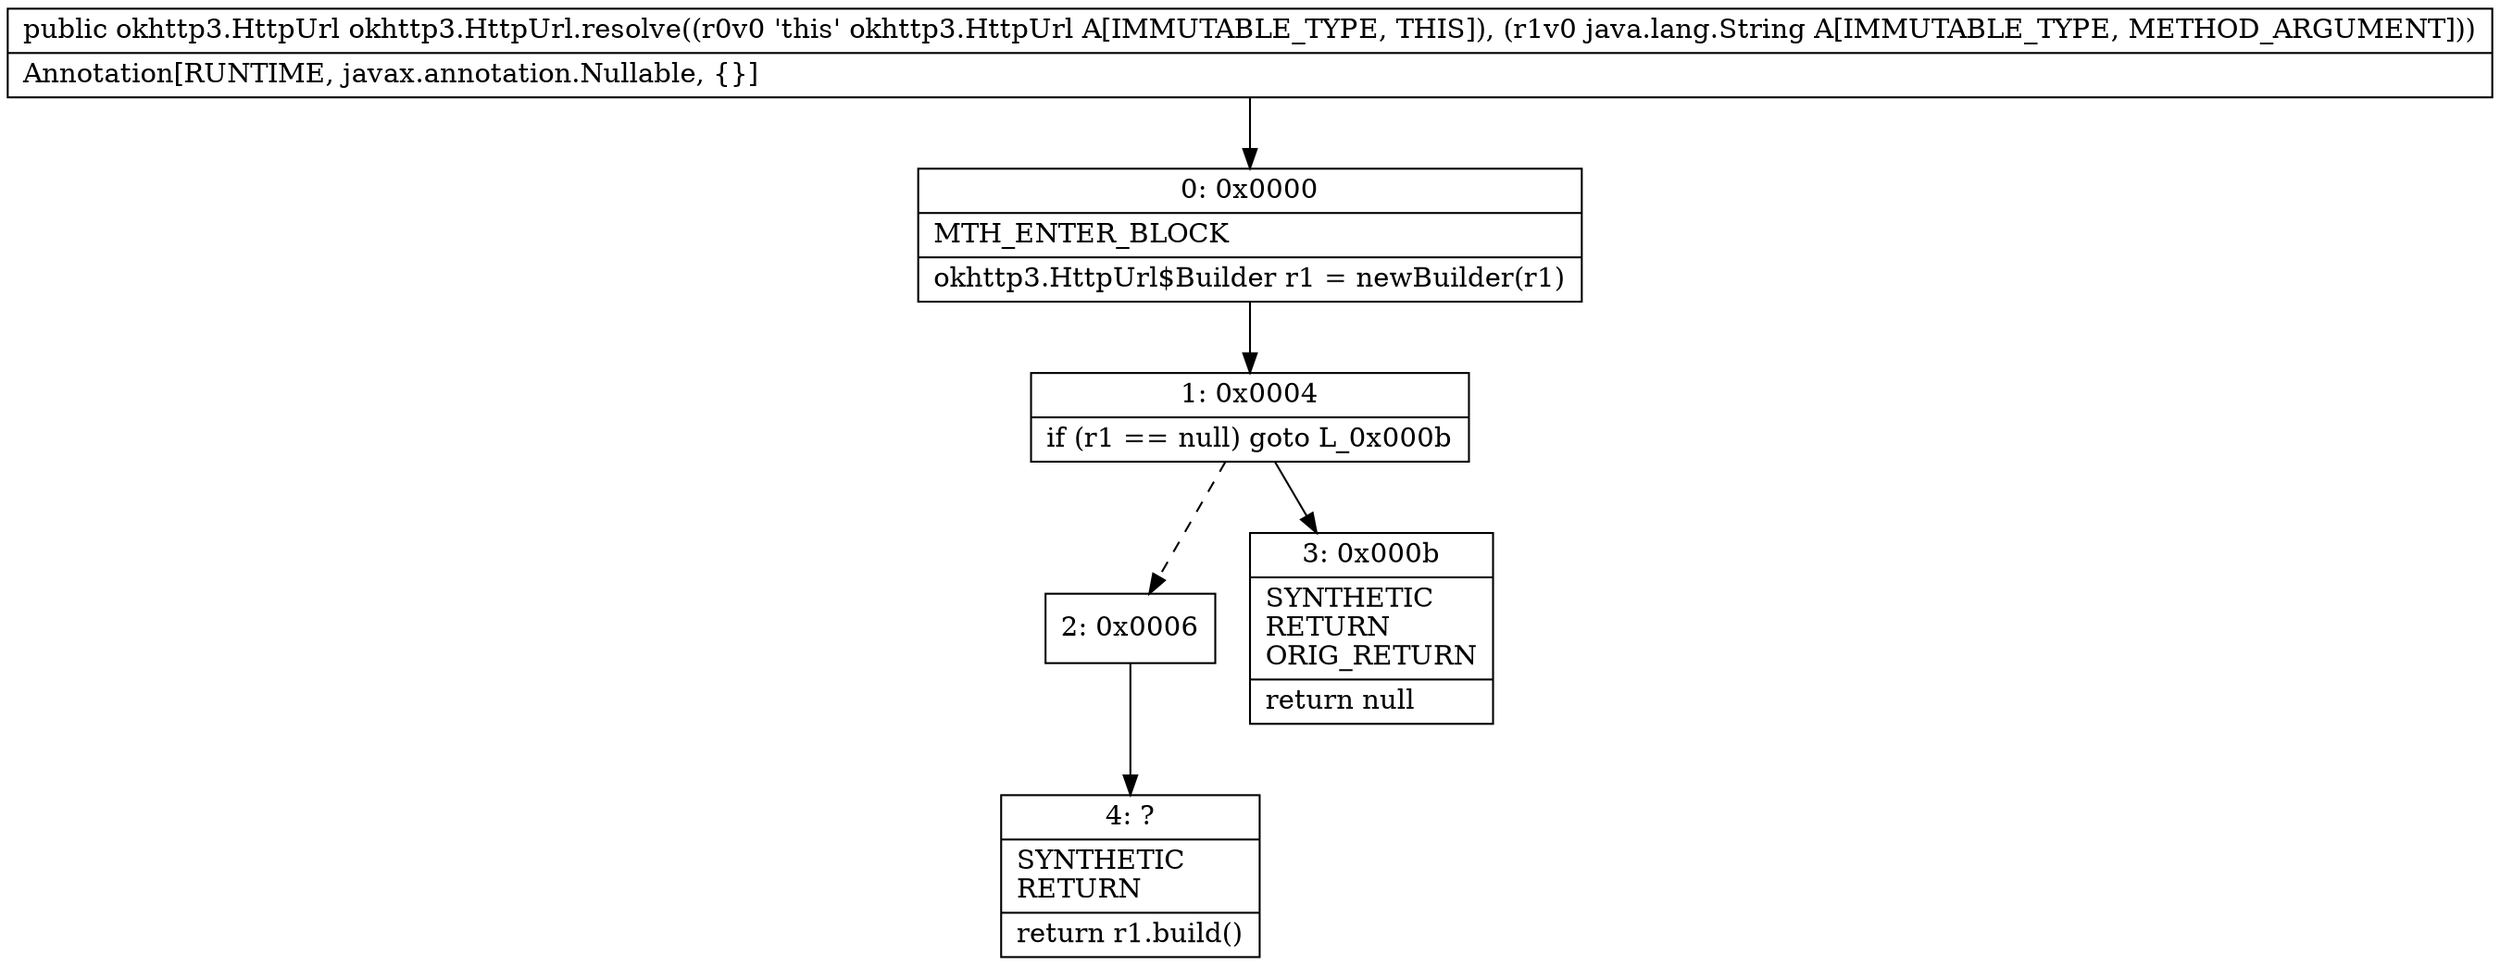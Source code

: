 digraph "CFG forokhttp3.HttpUrl.resolve(Ljava\/lang\/String;)Lokhttp3\/HttpUrl;" {
Node_0 [shape=record,label="{0\:\ 0x0000|MTH_ENTER_BLOCK\l|okhttp3.HttpUrl$Builder r1 = newBuilder(r1)\l}"];
Node_1 [shape=record,label="{1\:\ 0x0004|if (r1 == null) goto L_0x000b\l}"];
Node_2 [shape=record,label="{2\:\ 0x0006}"];
Node_3 [shape=record,label="{3\:\ 0x000b|SYNTHETIC\lRETURN\lORIG_RETURN\l|return null\l}"];
Node_4 [shape=record,label="{4\:\ ?|SYNTHETIC\lRETURN\l|return r1.build()\l}"];
MethodNode[shape=record,label="{public okhttp3.HttpUrl okhttp3.HttpUrl.resolve((r0v0 'this' okhttp3.HttpUrl A[IMMUTABLE_TYPE, THIS]), (r1v0 java.lang.String A[IMMUTABLE_TYPE, METHOD_ARGUMENT]))  | Annotation[RUNTIME, javax.annotation.Nullable, \{\}]\l}"];
MethodNode -> Node_0;
Node_0 -> Node_1;
Node_1 -> Node_2[style=dashed];
Node_1 -> Node_3;
Node_2 -> Node_4;
}

